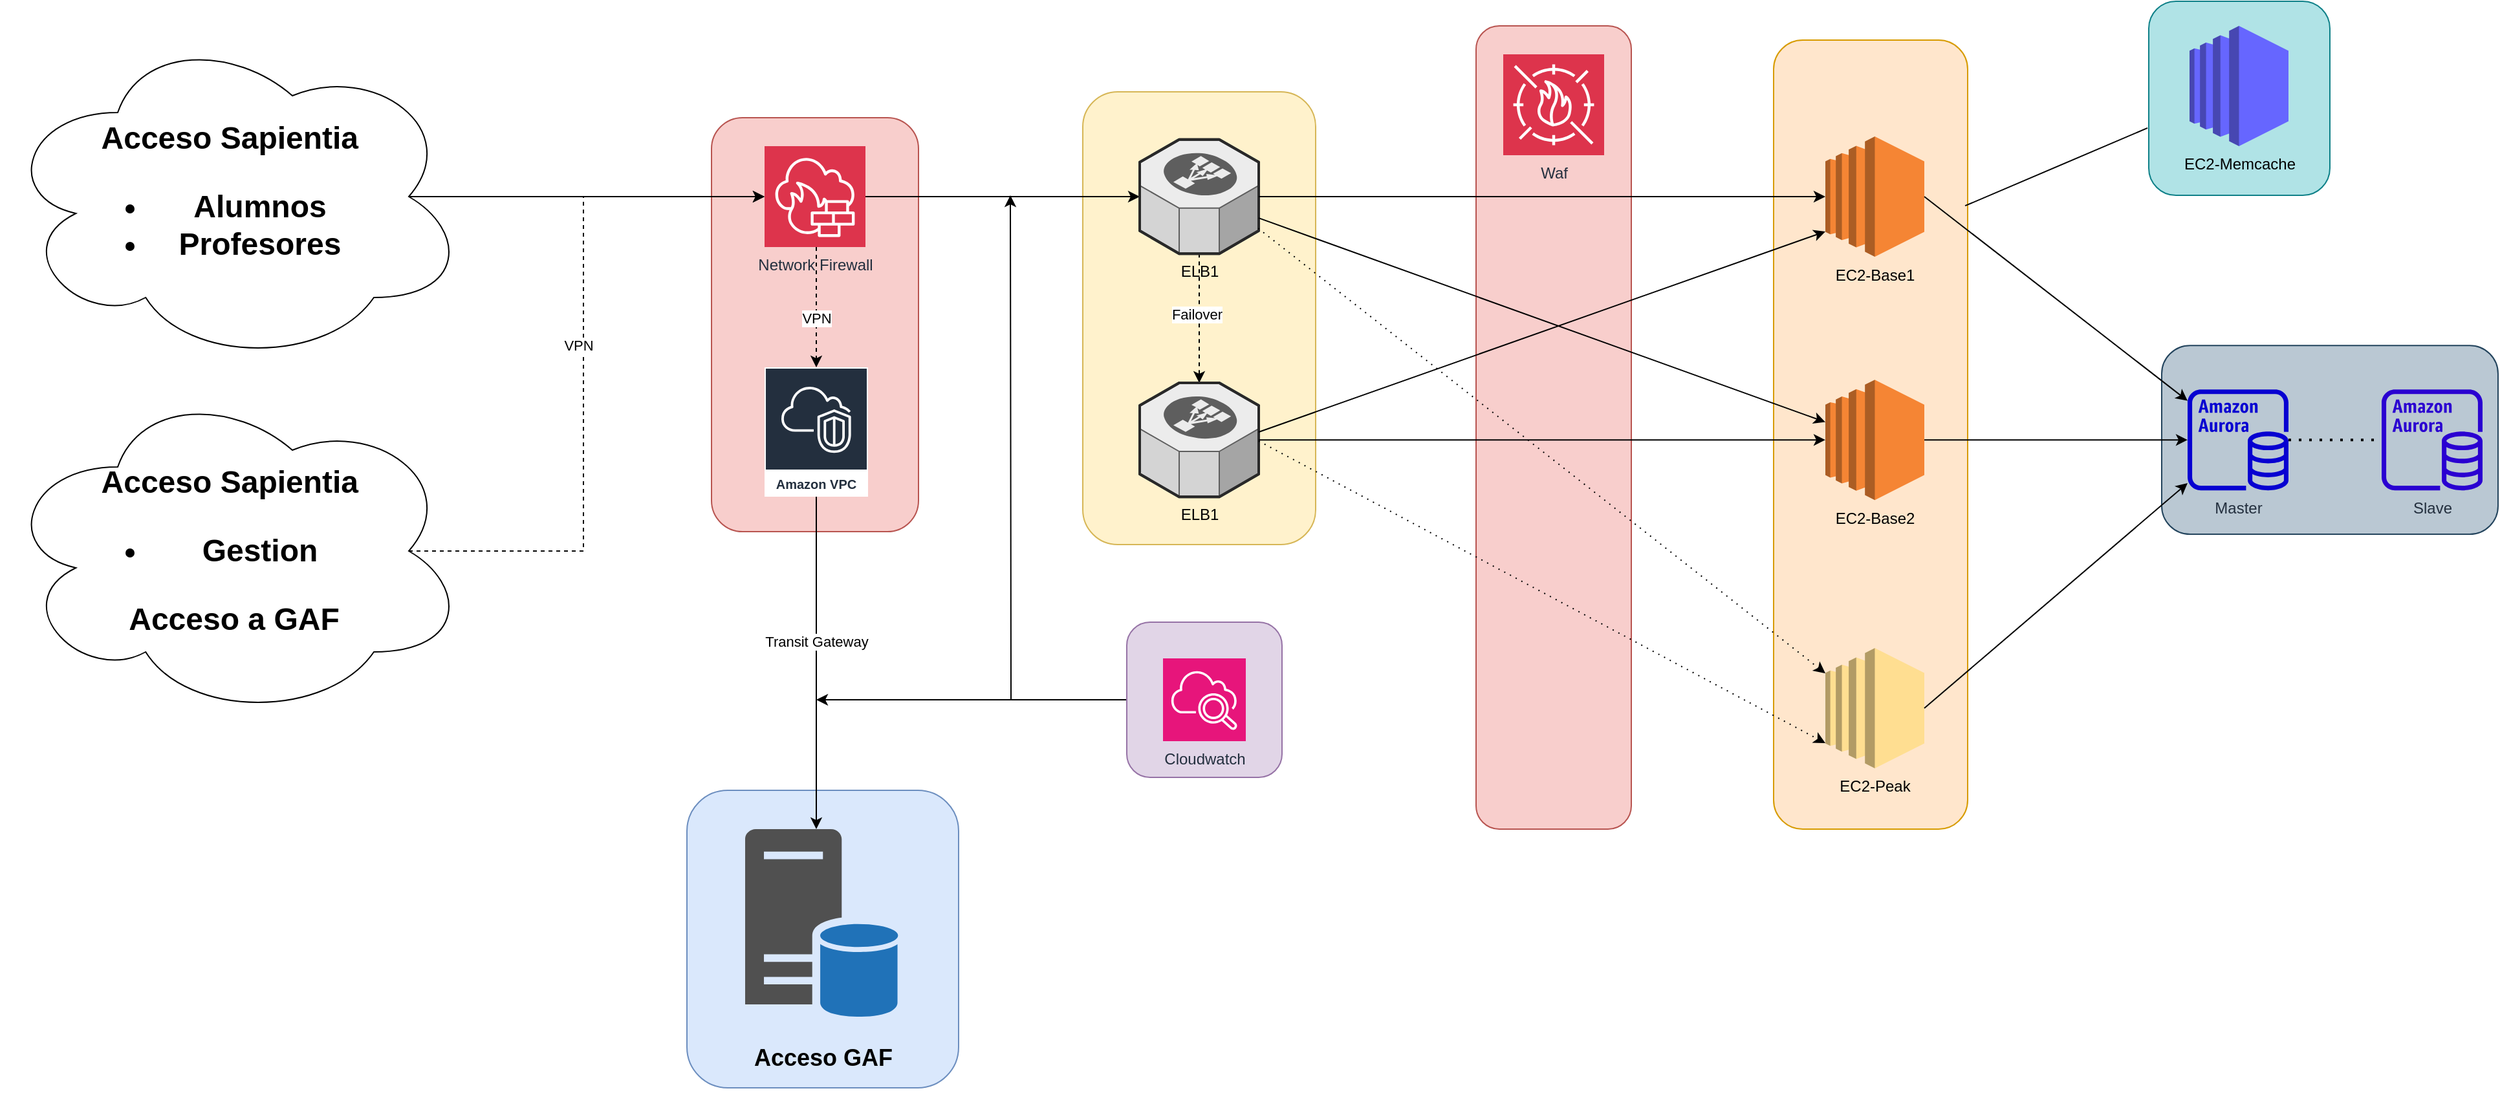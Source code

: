 <mxfile version="22.1.5" type="google">
  <diagram name="Page-1" id="w4Xkn14-W2BoeDj7yoba">
    <mxGraphModel grid="1" page="1" gridSize="10" guides="1" tooltips="1" connect="1" arrows="1" fold="1" pageScale="1" pageWidth="850" pageHeight="1100" math="0" shadow="0">
      <root>
        <mxCell id="0" />
        <mxCell id="1" parent="0" />
        <mxCell id="5lPihrWko6gjw0nK-BO7-55" value="" style="rounded=1;whiteSpace=wrap;html=1;fillColor=#f8cecc;strokeColor=#b85450;" vertex="1" parent="1">
          <mxGeometry x="670" y="39" width="120" height="621" as="geometry" />
        </mxCell>
        <mxCell id="5lPihrWko6gjw0nK-BO7-47" value="" style="rounded=1;whiteSpace=wrap;html=1;fillColor=#b0e3e6;strokeColor=#0e8088;" vertex="1" parent="1">
          <mxGeometry x="1190" y="20" width="140" height="150" as="geometry" />
        </mxCell>
        <mxCell id="5lPihrWko6gjw0nK-BO7-33" value="" style="rounded=1;whiteSpace=wrap;html=1;fillColor=#ffe6cc;strokeColor=#d79b00;" vertex="1" parent="1">
          <mxGeometry x="900" y="50" width="150" height="610" as="geometry" />
        </mxCell>
        <mxCell id="5lPihrWko6gjw0nK-BO7-29" value="" style="rounded=1;whiteSpace=wrap;html=1;fillColor=#fff2cc;strokeColor=#d6b656;" vertex="1" parent="1">
          <mxGeometry x="366" y="90" width="180" height="350" as="geometry" />
        </mxCell>
        <mxCell id="5lPihrWko6gjw0nK-BO7-22" value="" style="rounded=1;whiteSpace=wrap;html=1;fillColor=#f8cecc;strokeColor=#b85450;" vertex="1" parent="1">
          <mxGeometry x="79" y="110" width="160" height="320" as="geometry" />
        </mxCell>
        <mxCell id="5lPihrWko6gjw0nK-BO7-19" value="" style="rounded=1;whiteSpace=wrap;html=1;fillColor=#dae8fc;strokeColor=#6c8ebf;" vertex="1" parent="1">
          <mxGeometry x="60" y="630" width="210" height="230" as="geometry" />
        </mxCell>
        <mxCell id="5lPihrWko6gjw0nK-BO7-1" value="EC2-Base1" style="outlineConnect=0;dashed=0;verticalLabelPosition=bottom;verticalAlign=top;align=center;html=1;shape=mxgraph.aws3.ec2;fillColor=#F58534;gradientColor=none;" vertex="1" parent="1">
          <mxGeometry x="940" y="124.5" width="76.5" height="93" as="geometry" />
        </mxCell>
        <mxCell id="5lPihrWko6gjw0nK-BO7-2" value="EC2-Base2" style="outlineConnect=0;dashed=0;verticalLabelPosition=bottom;verticalAlign=top;align=center;html=1;shape=mxgraph.aws3.ec2;fillColor=#F58534;gradientColor=none;" vertex="1" parent="1">
          <mxGeometry x="940" y="312.59" width="76.5" height="93" as="geometry" />
        </mxCell>
        <mxCell id="5lPihrWko6gjw0nK-BO7-3" value="EC2-Peak" style="outlineConnect=0;dashed=0;verticalLabelPosition=bottom;verticalAlign=top;align=center;html=1;shape=mxgraph.aws3.ec2;fillColor=#FFDE91;strokeColor=#d79b00;" vertex="1" parent="1">
          <mxGeometry x="940" y="520" width="76.5" height="93" as="geometry" />
        </mxCell>
        <mxCell id="5lPihrWko6gjw0nK-BO7-9" style="edgeStyle=orthogonalEdgeStyle;rounded=0;orthogonalLoop=1;jettySize=auto;html=1;" edge="1" parent="1" source="5lPihrWko6gjw0nK-BO7-5" target="5lPihrWko6gjw0nK-BO7-10">
          <mxGeometry relative="1" as="geometry">
            <mxPoint x="310" y="171" as="targetPoint" />
          </mxGeometry>
        </mxCell>
        <mxCell id="5lPihrWko6gjw0nK-BO7-12" style="edgeStyle=orthogonalEdgeStyle;rounded=0;orthogonalLoop=1;jettySize=auto;html=1;dashed=1;" edge="1" parent="1" source="5lPihrWko6gjw0nK-BO7-5" target="5lPihrWko6gjw0nK-BO7-6">
          <mxGeometry relative="1" as="geometry">
            <Array as="points">
              <mxPoint x="160" y="270" />
              <mxPoint x="160" y="270" />
            </Array>
          </mxGeometry>
        </mxCell>
        <mxCell id="5lPihrWko6gjw0nK-BO7-13" value="VPN" style="edgeLabel;html=1;align=center;verticalAlign=middle;resizable=0;points=[];" connectable="0" vertex="1" parent="5lPihrWko6gjw0nK-BO7-12">
          <mxGeometry x="0.124" y="2" relative="1" as="geometry">
            <mxPoint x="-2" y="2" as="offset" />
          </mxGeometry>
        </mxCell>
        <mxCell id="5lPihrWko6gjw0nK-BO7-5" value="Network Firewall" style="sketch=0;points=[[0,0,0],[0.25,0,0],[0.5,0,0],[0.75,0,0],[1,0,0],[0,1,0],[0.25,1,0],[0.5,1,0],[0.75,1,0],[1,1,0],[0,0.25,0],[0,0.5,0],[0,0.75,0],[1,0.25,0],[1,0.5,0],[1,0.75,0]];outlineConnect=0;fontColor=#232F3E;fillColor=#DD344C;strokeColor=#ffffff;dashed=0;verticalLabelPosition=bottom;verticalAlign=top;align=center;html=1;fontSize=12;fontStyle=0;aspect=fixed;shape=mxgraph.aws4.resourceIcon;resIcon=mxgraph.aws4.network_firewall;" vertex="1" parent="1">
          <mxGeometry x="120" y="132" width="78" height="78" as="geometry" />
        </mxCell>
        <mxCell id="5lPihrWko6gjw0nK-BO7-20" style="edgeStyle=orthogonalEdgeStyle;rounded=0;orthogonalLoop=1;jettySize=auto;html=1;" edge="1" parent="1" source="5lPihrWko6gjw0nK-BO7-6" target="5lPihrWko6gjw0nK-BO7-18">
          <mxGeometry relative="1" as="geometry">
            <Array as="points">
              <mxPoint x="160" y="600" />
              <mxPoint x="160" y="600" />
            </Array>
          </mxGeometry>
        </mxCell>
        <mxCell id="5lPihrWko6gjw0nK-BO7-21" value="Transit Gateway" style="edgeLabel;html=1;align=center;verticalAlign=middle;resizable=0;points=[];" connectable="0" vertex="1" parent="5lPihrWko6gjw0nK-BO7-20">
          <mxGeometry x="-0.132" relative="1" as="geometry">
            <mxPoint as="offset" />
          </mxGeometry>
        </mxCell>
        <mxCell id="5lPihrWko6gjw0nK-BO7-6" value="Amazon VPC" style="sketch=0;outlineConnect=0;fontColor=#232F3E;gradientColor=none;strokeColor=#ffffff;fillColor=#232F3E;dashed=0;verticalLabelPosition=middle;verticalAlign=bottom;align=center;html=1;whiteSpace=wrap;fontSize=10;fontStyle=1;spacing=3;shape=mxgraph.aws4.productIcon;prIcon=mxgraph.aws4.vpc;" vertex="1" parent="1">
          <mxGeometry x="120" y="303" width="80" height="100" as="geometry" />
        </mxCell>
        <mxCell id="5lPihrWko6gjw0nK-BO7-7" value="&lt;h1&gt;Acceso Sapientia&amp;nbsp;&lt;/h1&gt;&lt;h1&gt;&lt;ul&gt;&lt;li&gt;Alumnos&lt;/li&gt;&lt;li&gt;Profesores&lt;/li&gt;&lt;/ul&gt;&lt;/h1&gt;" style="ellipse;shape=cloud;whiteSpace=wrap;html=1;align=center;" vertex="1" parent="1">
          <mxGeometry x="-470" y="41" width="360" height="260" as="geometry" />
        </mxCell>
        <mxCell id="5lPihrWko6gjw0nK-BO7-8" style="edgeStyle=orthogonalEdgeStyle;rounded=0;orthogonalLoop=1;jettySize=auto;html=1;entryX=0;entryY=0.5;entryDx=0;entryDy=0;entryPerimeter=0;exitX=0.875;exitY=0.5;exitDx=0;exitDy=0;exitPerimeter=0;" edge="1" parent="1" source="5lPihrWko6gjw0nK-BO7-7" target="5lPihrWko6gjw0nK-BO7-5">
          <mxGeometry relative="1" as="geometry" />
        </mxCell>
        <mxCell id="5lPihrWko6gjw0nK-BO7-24" style="edgeStyle=orthogonalEdgeStyle;rounded=0;orthogonalLoop=1;jettySize=auto;html=1;dashed=1;" edge="1" parent="1" source="5lPihrWko6gjw0nK-BO7-10" target="5lPihrWko6gjw0nK-BO7-11">
          <mxGeometry relative="1" as="geometry" />
        </mxCell>
        <mxCell id="5lPihrWko6gjw0nK-BO7-25" value="Failover" style="edgeLabel;html=1;align=center;verticalAlign=middle;resizable=0;points=[];" connectable="0" vertex="1" parent="5lPihrWko6gjw0nK-BO7-24">
          <mxGeometry x="-0.061" y="-2" relative="1" as="geometry">
            <mxPoint as="offset" />
          </mxGeometry>
        </mxCell>
        <mxCell id="5lPihrWko6gjw0nK-BO7-10" value="ELB1" style="verticalLabelPosition=bottom;html=1;verticalAlign=top;strokeWidth=1;align=center;outlineConnect=0;dashed=0;outlineConnect=0;shape=mxgraph.aws3d.elasticLoadBalancing;fillColor=#ECECEC;strokeColor=#5E5E5E;aspect=fixed;" vertex="1" parent="1">
          <mxGeometry x="410" y="126.91" width="92" height="88.17" as="geometry" />
        </mxCell>
        <mxCell id="5lPihrWko6gjw0nK-BO7-11" value="ELB1" style="verticalLabelPosition=bottom;html=1;verticalAlign=top;strokeWidth=1;align=center;outlineConnect=0;dashed=0;outlineConnect=0;shape=mxgraph.aws3d.elasticLoadBalancing;fillColor=#ECECEC;strokeColor=#5E5E5E;aspect=fixed;" vertex="1" parent="1">
          <mxGeometry x="410" y="315" width="92" height="88.17" as="geometry" />
        </mxCell>
        <mxCell id="5lPihrWko6gjw0nK-BO7-14" value="&lt;h1&gt;Acceso Sapientia&amp;nbsp;&lt;/h1&gt;&lt;h1&gt;&lt;ul&gt;&lt;li&gt;Gestion&lt;/li&gt;&lt;/ul&gt;&lt;div&gt;Acceso a GAF&lt;/div&gt;&lt;/h1&gt;" style="ellipse;shape=cloud;whiteSpace=wrap;html=1;align=center;" vertex="1" parent="1">
          <mxGeometry x="-470" y="315" width="360" height="260" as="geometry" />
        </mxCell>
        <mxCell id="5lPihrWko6gjw0nK-BO7-15" style="edgeStyle=orthogonalEdgeStyle;rounded=0;orthogonalLoop=1;jettySize=auto;html=1;entryX=0;entryY=0.5;entryDx=0;entryDy=0;entryPerimeter=0;exitX=0.875;exitY=0.5;exitDx=0;exitDy=0;exitPerimeter=0;dashed=1;" edge="1" parent="1" source="5lPihrWko6gjw0nK-BO7-14" target="5lPihrWko6gjw0nK-BO7-5">
          <mxGeometry relative="1" as="geometry">
            <Array as="points">
              <mxPoint x="-20" y="445" />
              <mxPoint x="-20" y="171" />
            </Array>
          </mxGeometry>
        </mxCell>
        <mxCell id="5lPihrWko6gjw0nK-BO7-16" value="VPN" style="edgeLabel;html=1;align=center;verticalAlign=middle;resizable=0;points=[];" connectable="0" vertex="1" parent="5lPihrWko6gjw0nK-BO7-15">
          <mxGeometry x="0.071" y="4" relative="1" as="geometry">
            <mxPoint as="offset" />
          </mxGeometry>
        </mxCell>
        <mxCell id="5lPihrWko6gjw0nK-BO7-18" value="&lt;h2&gt;Acceso GAF&lt;/h2&gt;" style="sketch=0;pointerEvents=1;shadow=0;dashed=0;html=1;strokeColor=none;fillColor=#505050;labelPosition=center;verticalLabelPosition=bottom;verticalAlign=top;outlineConnect=0;align=center;shape=mxgraph.office.servers.database_server_blue;" vertex="1" parent="1">
          <mxGeometry x="105" y="660" width="120" height="145" as="geometry" />
        </mxCell>
        <mxCell id="5lPihrWko6gjw0nK-BO7-27" style="edgeStyle=orthogonalEdgeStyle;rounded=0;orthogonalLoop=1;jettySize=auto;html=1;entryX=0;entryY=0.5;entryDx=0;entryDy=0;entryPerimeter=0;" edge="1" parent="1" source="5lPihrWko6gjw0nK-BO7-10" target="5lPihrWko6gjw0nK-BO7-1">
          <mxGeometry relative="1" as="geometry" />
        </mxCell>
        <mxCell id="5lPihrWko6gjw0nK-BO7-28" style="edgeStyle=orthogonalEdgeStyle;rounded=0;orthogonalLoop=1;jettySize=auto;html=1;entryX=0;entryY=0.5;entryDx=0;entryDy=0;entryPerimeter=0;" edge="1" parent="1" source="5lPihrWko6gjw0nK-BO7-11" target="5lPihrWko6gjw0nK-BO7-2">
          <mxGeometry relative="1" as="geometry" />
        </mxCell>
        <mxCell id="5lPihrWko6gjw0nK-BO7-31" value="" style="endArrow=classic;html=1;rounded=0;entryX=0;entryY=0.79;entryDx=0;entryDy=0;entryPerimeter=0;" edge="1" parent="1" target="5lPihrWko6gjw0nK-BO7-1">
          <mxGeometry width="50" height="50" relative="1" as="geometry">
            <mxPoint x="502" y="353" as="sourcePoint" />
            <mxPoint x="552" y="303" as="targetPoint" />
          </mxGeometry>
        </mxCell>
        <mxCell id="5lPihrWko6gjw0nK-BO7-32" value="" style="endArrow=classic;html=1;rounded=0;" edge="1" parent="1" source="5lPihrWko6gjw0nK-BO7-10" target="5lPihrWko6gjw0nK-BO7-2">
          <mxGeometry width="50" height="50" relative="1" as="geometry">
            <mxPoint x="640" y="280" as="sourcePoint" />
            <mxPoint x="690" y="230" as="targetPoint" />
          </mxGeometry>
        </mxCell>
        <mxCell id="5lPihrWko6gjw0nK-BO7-35" value="" style="endArrow=classic;html=1;rounded=0;entryX=0;entryY=0.79;entryDx=0;entryDy=0;entryPerimeter=0;dashed=1;dashPattern=1 4;" edge="1" parent="1" target="5lPihrWko6gjw0nK-BO7-3">
          <mxGeometry width="50" height="50" relative="1" as="geometry">
            <mxPoint x="502" y="360.005" as="sourcePoint" />
            <mxPoint x="720" y="553.55" as="targetPoint" />
          </mxGeometry>
        </mxCell>
        <mxCell id="5lPihrWko6gjw0nK-BO7-36" value="" style="endArrow=classic;html=1;rounded=0;entryX=0;entryY=0.21;entryDx=0;entryDy=0;entryPerimeter=0;dashed=1;dashPattern=1 4;" edge="1" parent="1" target="5lPihrWko6gjw0nK-BO7-3">
          <mxGeometry width="50" height="50" relative="1" as="geometry">
            <mxPoint x="501.58" y="195.55" as="sourcePoint" />
            <mxPoint x="734" y="520" as="targetPoint" />
          </mxGeometry>
        </mxCell>
        <mxCell id="5lPihrWko6gjw0nK-BO7-39" value="" style="rounded=1;whiteSpace=wrap;html=1;fillColor=#bac8d3;strokeColor=#23445d;" vertex="1" parent="1">
          <mxGeometry x="1200" y="286.13" width="260" height="145.91" as="geometry" />
        </mxCell>
        <mxCell id="5lPihrWko6gjw0nK-BO7-37" value="Master" style="sketch=0;outlineConnect=0;fontColor=#232F3E;gradientColor=none;fillColor=#0700D1;strokeColor=none;dashed=0;verticalLabelPosition=bottom;verticalAlign=top;align=center;html=1;fontSize=12;fontStyle=0;aspect=fixed;pointerEvents=1;shape=mxgraph.aws4.aurora_instance;" vertex="1" parent="1">
          <mxGeometry x="1220" y="320.08" width="78" height="78" as="geometry" />
        </mxCell>
        <mxCell id="5lPihrWko6gjw0nK-BO7-38" value="Slave" style="sketch=0;outlineConnect=0;fontColor=#232F3E;gradientColor=none;fillColor=#2A00D1;strokeColor=none;dashed=0;verticalLabelPosition=bottom;verticalAlign=top;align=center;html=1;fontSize=12;fontStyle=0;aspect=fixed;pointerEvents=1;shape=mxgraph.aws4.aurora_instance;" vertex="1" parent="1">
          <mxGeometry x="1370" y="320.08" width="78" height="78" as="geometry" />
        </mxCell>
        <mxCell id="5lPihrWko6gjw0nK-BO7-42" value="" style="endArrow=classic;html=1;rounded=0;exitX=1;exitY=0.5;exitDx=0;exitDy=0;exitPerimeter=0;" edge="1" parent="1" source="5lPihrWko6gjw0nK-BO7-2" target="5lPihrWko6gjw0nK-BO7-37">
          <mxGeometry width="50" height="50" relative="1" as="geometry">
            <mxPoint x="790" y="470" as="sourcePoint" />
            <mxPoint x="840" y="420" as="targetPoint" />
          </mxGeometry>
        </mxCell>
        <mxCell id="5lPihrWko6gjw0nK-BO7-43" value="" style="endArrow=classic;html=1;rounded=0;exitX=1;exitY=0.5;exitDx=0;exitDy=0;exitPerimeter=0;" edge="1" parent="1" source="5lPihrWko6gjw0nK-BO7-1" target="5lPihrWko6gjw0nK-BO7-37">
          <mxGeometry width="50" height="50" relative="1" as="geometry">
            <mxPoint x="790" y="470" as="sourcePoint" />
            <mxPoint x="840" y="420" as="targetPoint" />
          </mxGeometry>
        </mxCell>
        <mxCell id="5lPihrWko6gjw0nK-BO7-44" value="" style="endArrow=none;dashed=1;html=1;dashPattern=1 3;strokeWidth=2;rounded=0;" edge="1" parent="1" source="5lPihrWko6gjw0nK-BO7-37" target="5lPihrWko6gjw0nK-BO7-38">
          <mxGeometry width="50" height="50" relative="1" as="geometry">
            <mxPoint x="790" y="470" as="sourcePoint" />
            <mxPoint x="1140" y="530" as="targetPoint" />
          </mxGeometry>
        </mxCell>
        <mxCell id="5lPihrWko6gjw0nK-BO7-45" value="" style="endArrow=classic;html=1;rounded=0;exitX=1;exitY=0.5;exitDx=0;exitDy=0;exitPerimeter=0;" edge="1" parent="1" source="5lPihrWko6gjw0nK-BO7-3" target="5lPihrWko6gjw0nK-BO7-37">
          <mxGeometry width="50" height="50" relative="1" as="geometry">
            <mxPoint x="790" y="470" as="sourcePoint" />
            <mxPoint x="840" y="420" as="targetPoint" />
          </mxGeometry>
        </mxCell>
        <mxCell id="5lPihrWko6gjw0nK-BO7-46" value="EC2-Memcache" style="outlineConnect=0;dashed=0;verticalLabelPosition=bottom;verticalAlign=top;align=center;html=1;shape=mxgraph.aws3.ec2;fillColor=#6666FF;gradientColor=none;" vertex="1" parent="1">
          <mxGeometry x="1221.5" y="39" width="76.5" height="93" as="geometry" />
        </mxCell>
        <mxCell id="5lPihrWko6gjw0nK-BO7-49" value="" style="endArrow=none;html=1;rounded=0;entryX=-0.007;entryY=0.653;entryDx=0;entryDy=0;entryPerimeter=0;exitX=0.987;exitY=0.21;exitDx=0;exitDy=0;exitPerimeter=0;" edge="1" parent="1" source="5lPihrWko6gjw0nK-BO7-33" target="5lPihrWko6gjw0nK-BO7-47">
          <mxGeometry width="50" height="50" relative="1" as="geometry">
            <mxPoint x="780" y="300" as="sourcePoint" />
            <mxPoint x="830" y="250" as="targetPoint" />
          </mxGeometry>
        </mxCell>
        <mxCell id="5lPihrWko6gjw0nK-BO7-53" value="Waf" style="sketch=0;points=[[0,0,0],[0.25,0,0],[0.5,0,0],[0.75,0,0],[1,0,0],[0,1,0],[0.25,1,0],[0.5,1,0],[0.75,1,0],[1,1,0],[0,0.25,0],[0,0.5,0],[0,0.75,0],[1,0.25,0],[1,0.5,0],[1,0.75,0]];outlineConnect=0;fontColor=#232F3E;fillColor=#DD344C;strokeColor=#ffffff;dashed=0;verticalLabelPosition=bottom;verticalAlign=top;align=center;html=1;fontSize=12;fontStyle=0;aspect=fixed;shape=mxgraph.aws4.resourceIcon;resIcon=mxgraph.aws4.waf;" vertex="1" parent="1">
          <mxGeometry x="691" y="61" width="78" height="78" as="geometry" />
        </mxCell>
        <mxCell id="5lPihrWko6gjw0nK-BO7-54" value="" style="group" connectable="0" vertex="1" parent="1">
          <mxGeometry x="400" y="500" width="120" height="120" as="geometry" />
        </mxCell>
        <mxCell id="5lPihrWko6gjw0nK-BO7-56" style="edgeStyle=orthogonalEdgeStyle;rounded=0;orthogonalLoop=1;jettySize=auto;html=1;" edge="1" parent="5lPihrWko6gjw0nK-BO7-54" source="5lPihrWko6gjw0nK-BO7-51">
          <mxGeometry relative="1" as="geometry">
            <mxPoint x="-240" y="60" as="targetPoint" />
          </mxGeometry>
        </mxCell>
        <mxCell id="5lPihrWko6gjw0nK-BO7-57" style="edgeStyle=orthogonalEdgeStyle;rounded=0;orthogonalLoop=1;jettySize=auto;html=1;" edge="1" parent="5lPihrWko6gjw0nK-BO7-54" source="5lPihrWko6gjw0nK-BO7-51">
          <mxGeometry relative="1" as="geometry">
            <mxPoint x="-90" y="-330" as="targetPoint" />
          </mxGeometry>
        </mxCell>
        <mxCell id="5lPihrWko6gjw0nK-BO7-51" value="" style="rounded=1;whiteSpace=wrap;html=1;fillColor=#e1d5e7;strokeColor=#9673a6;" vertex="1" parent="5lPihrWko6gjw0nK-BO7-54">
          <mxGeometry width="120" height="120" as="geometry" />
        </mxCell>
        <mxCell id="5lPihrWko6gjw0nK-BO7-50" value="Cloudwatch" style="sketch=0;points=[[0,0,0],[0.25,0,0],[0.5,0,0],[0.75,0,0],[1,0,0],[0,1,0],[0.25,1,0],[0.5,1,0],[0.75,1,0],[1,1,0],[0,0.25,0],[0,0.5,0],[0,0.75,0],[1,0.25,0],[1,0.5,0],[1,0.75,0]];points=[[0,0,0],[0.25,0,0],[0.5,0,0],[0.75,0,0],[1,0,0],[0,1,0],[0.25,1,0],[0.5,1,0],[0.75,1,0],[1,1,0],[0,0.25,0],[0,0.5,0],[0,0.75,0],[1,0.25,0],[1,0.5,0],[1,0.75,0]];outlineConnect=0;fontColor=#232F3E;fillColor=#E7157B;strokeColor=#ffffff;dashed=0;verticalLabelPosition=bottom;verticalAlign=top;align=center;html=1;fontSize=12;fontStyle=0;aspect=fixed;shape=mxgraph.aws4.resourceIcon;resIcon=mxgraph.aws4.cloudwatch_2;" vertex="1" parent="5lPihrWko6gjw0nK-BO7-54">
          <mxGeometry x="28" y="28" width="64" height="64" as="geometry" />
        </mxCell>
      </root>
    </mxGraphModel>
  </diagram>
</mxfile>
